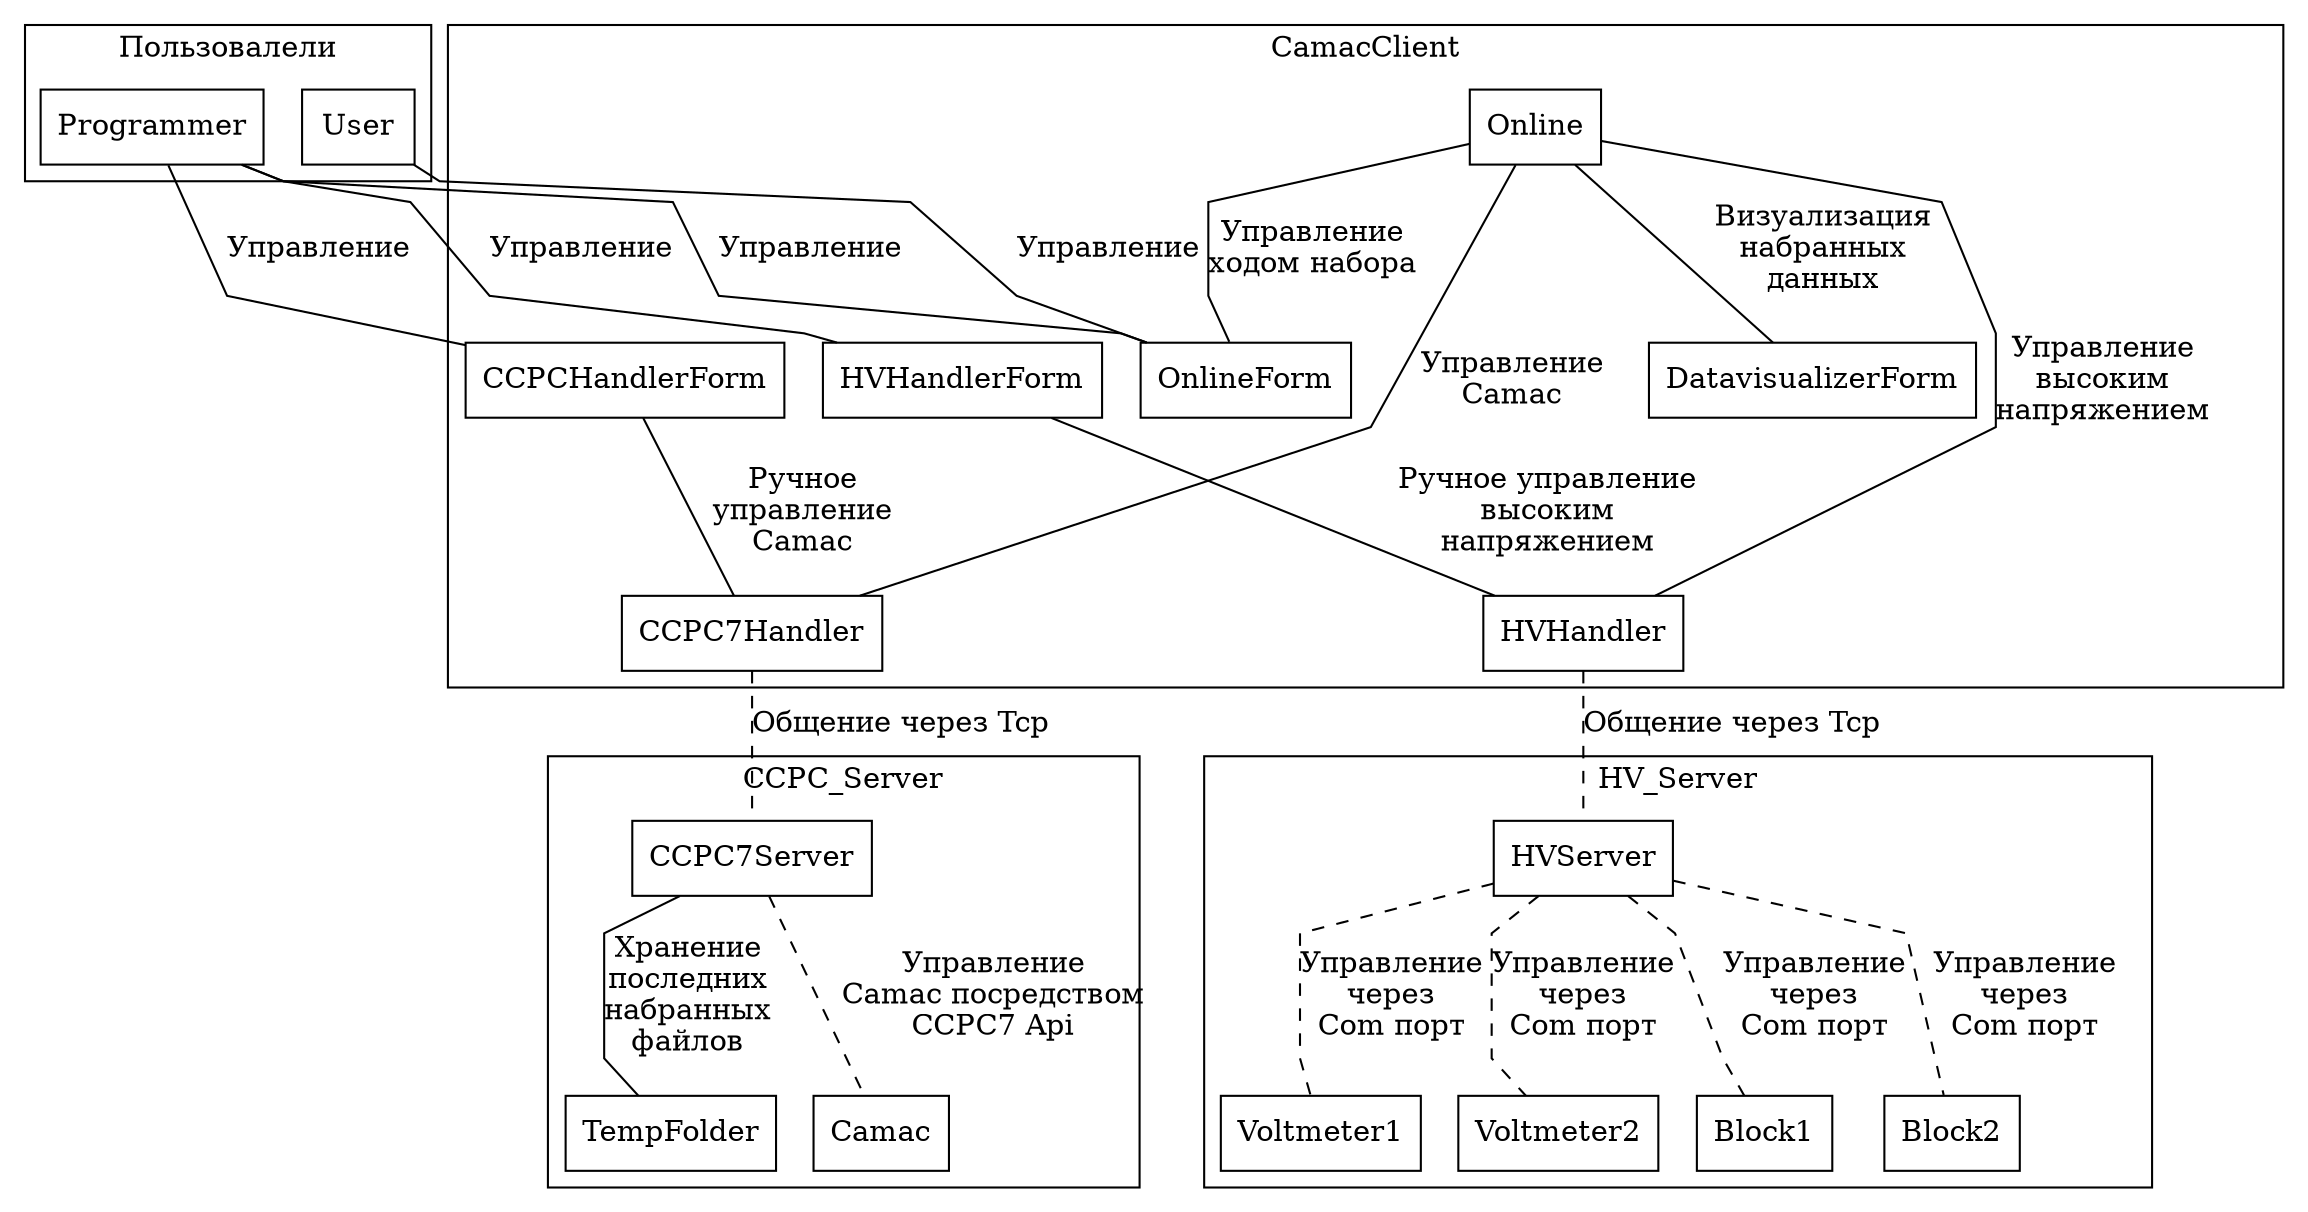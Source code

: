 graph Online
{
	splines=polyline
	node [shape=box];
	esep=20;

	

	subgraph cluster_0
	{
		label="Пользовалели";
		User;
		Programmer;	
	}
	

	User -- OnlineForm[label="Управление"]
	Programmer -- OnlineForm[label="Управление"]
	Programmer -- HVHandlerForm[label="Управление"]
	Programmer -- CCPCHandlerForm[label="Управление"]


	subgraph cluster_1
	{
		rankDir = "TB"
		label="CamacClient";

		OnlineForm;
		HVHandlerForm;
		CCPCHandlerForm;
		DatavisualizerForm;

		Online;

		CCPC7Handler;
		HVHandler;

		{rank=same OnlineForm HVHandlerForm CCPCHandlerForm DatavisualizerForm}
		{rank=same HVHandler CCPC7Handler}
		 
	} 
	Online -- OnlineForm[label="Управление\nходом набора"]
	Online -- DatavisualizerForm[label="Визуализация\nнабранных\nданных"];
	Online -- CCPC7Handler[label="Управление\nCamac"];
	Online -- HVHandler[label="Управление\nвысоким\nнапряжением"];
	HVHandlerForm -- HVHandler [label="Ручное управление\nвысоким\nнапряжением"];
	CCPCHandlerForm -- CCPC7Handler [label="Ручное\nуправление\nCamac"];
	
	CCPC7Handler -- CCPC7Server[label="Общение через Tcp", style="dashed"];
	
	subgraph cluster_2
	{
		label="CCPC_Server";
		CCPC7Server -- TempFolder[label="Хранение\nпоследних\nнабранных\nфайлов"];
		CCPC7Server -- Camac[label="Управление\nCamac посредством\nCCPC7 Api", style="dashed"];
	}

	HVHandler -- HVServer[label="Общение через Tcp", style="dashed"];

	subgraph cluster_3
	{
		label="HV_Server";
		
		HVServer -- Voltmeter1[label="Управление\nчерез\nCom порт", style="dashed"];
		HVServer -- Voltmeter2[label="Управление\nчерез\nCom порт", style="dashed"];
		HVServer --  Block1[label="Управление\nчерез\nCom порт", style="dashed"];
		HVServer -- Block2[label="Управление\nчерез\nCom порт", style="dashed"];
	}
}